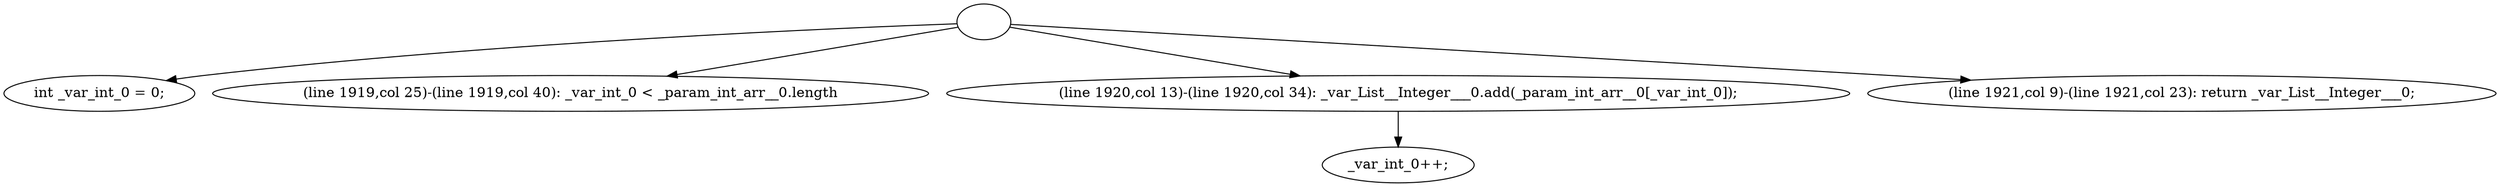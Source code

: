 digraph G {
  1 [ label="" ];
  2 [ label="int _var_int_0 = 0;" ];
  3 [ label="(line 1919,col 25)-(line 1919,col 40): _var_int_0 < _param_int_arr__0.length" ];
  4 [ label="(line 1920,col 13)-(line 1920,col 34): _var_List__Integer___0.add(_param_int_arr__0[_var_int_0]);" ];
  5 [ label="_var_int_0++;" ];
  6 [ label="(line 1921,col 9)-(line 1921,col 23): return _var_List__Integer___0;" ];
  1 -> 2;
  1 -> 3;
  1 -> 4;
  4 -> 5;
  1 -> 6;
}
